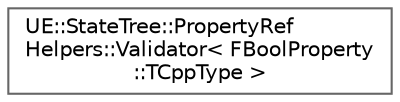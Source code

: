 digraph "Graphical Class Hierarchy"
{
 // INTERACTIVE_SVG=YES
 // LATEX_PDF_SIZE
  bgcolor="transparent";
  edge [fontname=Helvetica,fontsize=10,labelfontname=Helvetica,labelfontsize=10];
  node [fontname=Helvetica,fontsize=10,shape=box,height=0.2,width=0.4];
  rankdir="LR";
  Node0 [id="Node000000",label="UE::StateTree::PropertyRef\lHelpers::Validator\< FBoolProperty\l::TCppType \>",height=0.2,width=0.4,color="grey40", fillcolor="white", style="filled",URL="$d4/d90/structUE_1_1StateTree_1_1PropertyRefHelpers_1_1Validator_3_01FBoolProperty_1_1TCppType_01_4.html",tooltip=" "];
}
